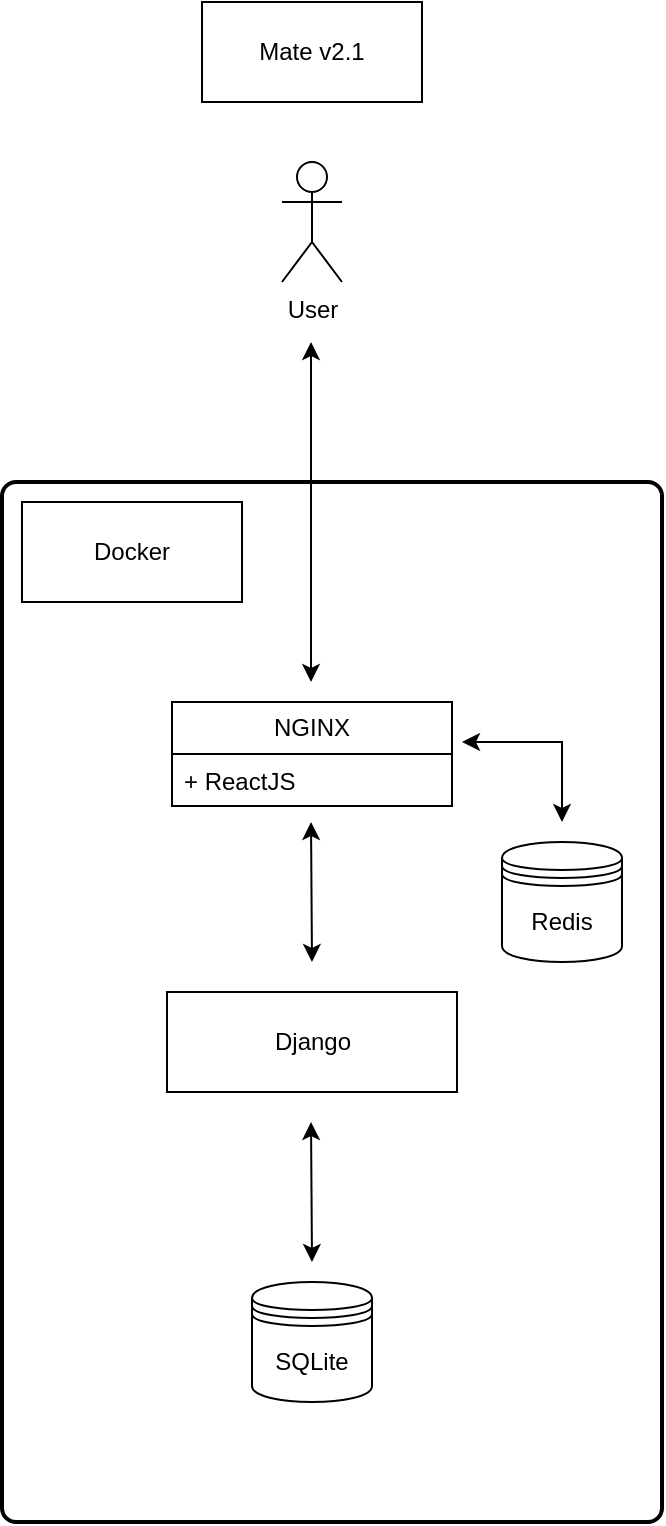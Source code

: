 <mxfile version="28.0.6">
  <diagram name="Page-1" id="hOc_nFMnmv_yZ4tIe0er">
    <mxGraphModel dx="1186" dy="780" grid="1" gridSize="10" guides="1" tooltips="1" connect="1" arrows="1" fold="1" page="1" pageScale="1" pageWidth="827" pageHeight="1169" math="0" shadow="0">
      <root>
        <mxCell id="0" />
        <mxCell id="1" parent="0" />
        <mxCell id="VpJ73iHfvNKKN0SUZJjI-8" value="Mate v2.1" style="html=1;whiteSpace=wrap;" parent="1" vertex="1">
          <mxGeometry x="320" y="40" width="110" height="50" as="geometry" />
        </mxCell>
        <mxCell id="VpJ73iHfvNKKN0SUZJjI-18" value="" style="rounded=1;whiteSpace=wrap;html=1;absoluteArcSize=1;arcSize=14;strokeWidth=2;" parent="1" vertex="1">
          <mxGeometry x="220" y="280" width="330" height="520" as="geometry" />
        </mxCell>
        <mxCell id="VpJ73iHfvNKKN0SUZJjI-14" value="User" style="shape=umlActor;verticalLabelPosition=bottom;verticalAlign=top;html=1;" parent="1" vertex="1">
          <mxGeometry x="360" y="120" width="30" height="60" as="geometry" />
        </mxCell>
        <mxCell id="VpJ73iHfvNKKN0SUZJjI-10" value="NGINX" style="swimlane;fontStyle=0;childLayout=stackLayout;horizontal=1;startSize=26;fillColor=none;horizontalStack=0;resizeParent=1;resizeParentMax=0;resizeLast=0;collapsible=1;marginBottom=0;whiteSpace=wrap;html=1;" parent="1" vertex="1">
          <mxGeometry x="305" y="390" width="140" height="52" as="geometry" />
        </mxCell>
        <mxCell id="VpJ73iHfvNKKN0SUZJjI-11" value="+ ReactJS" style="text;strokeColor=none;fillColor=none;align=left;verticalAlign=top;spacingLeft=4;spacingRight=4;overflow=hidden;rotatable=0;points=[[0,0.5],[1,0.5]];portConstraint=eastwest;whiteSpace=wrap;html=1;" parent="VpJ73iHfvNKKN0SUZJjI-10" vertex="1">
          <mxGeometry y="26" width="140" height="26" as="geometry" />
        </mxCell>
        <mxCell id="VpJ73iHfvNKKN0SUZJjI-19" value="Django" style="html=1;whiteSpace=wrap;" parent="1" vertex="1">
          <mxGeometry x="302.5" y="535" width="145" height="50" as="geometry" />
        </mxCell>
        <mxCell id="VpJ73iHfvNKKN0SUZJjI-21" value="Docker" style="html=1;whiteSpace=wrap;" parent="1" vertex="1">
          <mxGeometry x="230" y="290" width="110" height="50" as="geometry" />
        </mxCell>
        <mxCell id="VpJ73iHfvNKKN0SUZJjI-22" value="" style="endArrow=classic;startArrow=classic;html=1;rounded=0;" parent="1" edge="1">
          <mxGeometry width="50" height="50" relative="1" as="geometry">
            <mxPoint x="374.5" y="380" as="sourcePoint" />
            <mxPoint x="374.5" y="210" as="targetPoint" />
            <Array as="points" />
          </mxGeometry>
        </mxCell>
        <mxCell id="VpJ73iHfvNKKN0SUZJjI-24" value="" style="endArrow=classic;startArrow=classic;html=1;rounded=0;" parent="1" edge="1">
          <mxGeometry width="50" height="50" relative="1" as="geometry">
            <mxPoint x="375" y="520" as="sourcePoint" />
            <mxPoint x="374.5" y="450" as="targetPoint" />
          </mxGeometry>
        </mxCell>
        <mxCell id="VpJ73iHfvNKKN0SUZJjI-26" value="" style="endArrow=classic;startArrow=classic;html=1;rounded=0;" parent="1" edge="1">
          <mxGeometry width="50" height="50" relative="1" as="geometry">
            <mxPoint x="375" y="670" as="sourcePoint" />
            <mxPoint x="374.5" y="600" as="targetPoint" />
          </mxGeometry>
        </mxCell>
        <mxCell id="riAVB19CCfpUoX4vNJiF-1" value="SQLite" style="shape=datastore;whiteSpace=wrap;html=1;" vertex="1" parent="1">
          <mxGeometry x="345" y="680" width="60" height="60" as="geometry" />
        </mxCell>
        <mxCell id="riAVB19CCfpUoX4vNJiF-2" value="Redis" style="shape=datastore;whiteSpace=wrap;html=1;" vertex="1" parent="1">
          <mxGeometry x="470" y="460" width="60" height="60" as="geometry" />
        </mxCell>
        <mxCell id="riAVB19CCfpUoX4vNJiF-3" value="" style="endArrow=classic;startArrow=classic;html=1;rounded=0;" edge="1" parent="1">
          <mxGeometry width="50" height="50" relative="1" as="geometry">
            <mxPoint x="500" y="450" as="sourcePoint" />
            <mxPoint x="450" y="410" as="targetPoint" />
            <Array as="points">
              <mxPoint x="500" y="410" />
            </Array>
          </mxGeometry>
        </mxCell>
      </root>
    </mxGraphModel>
  </diagram>
</mxfile>
